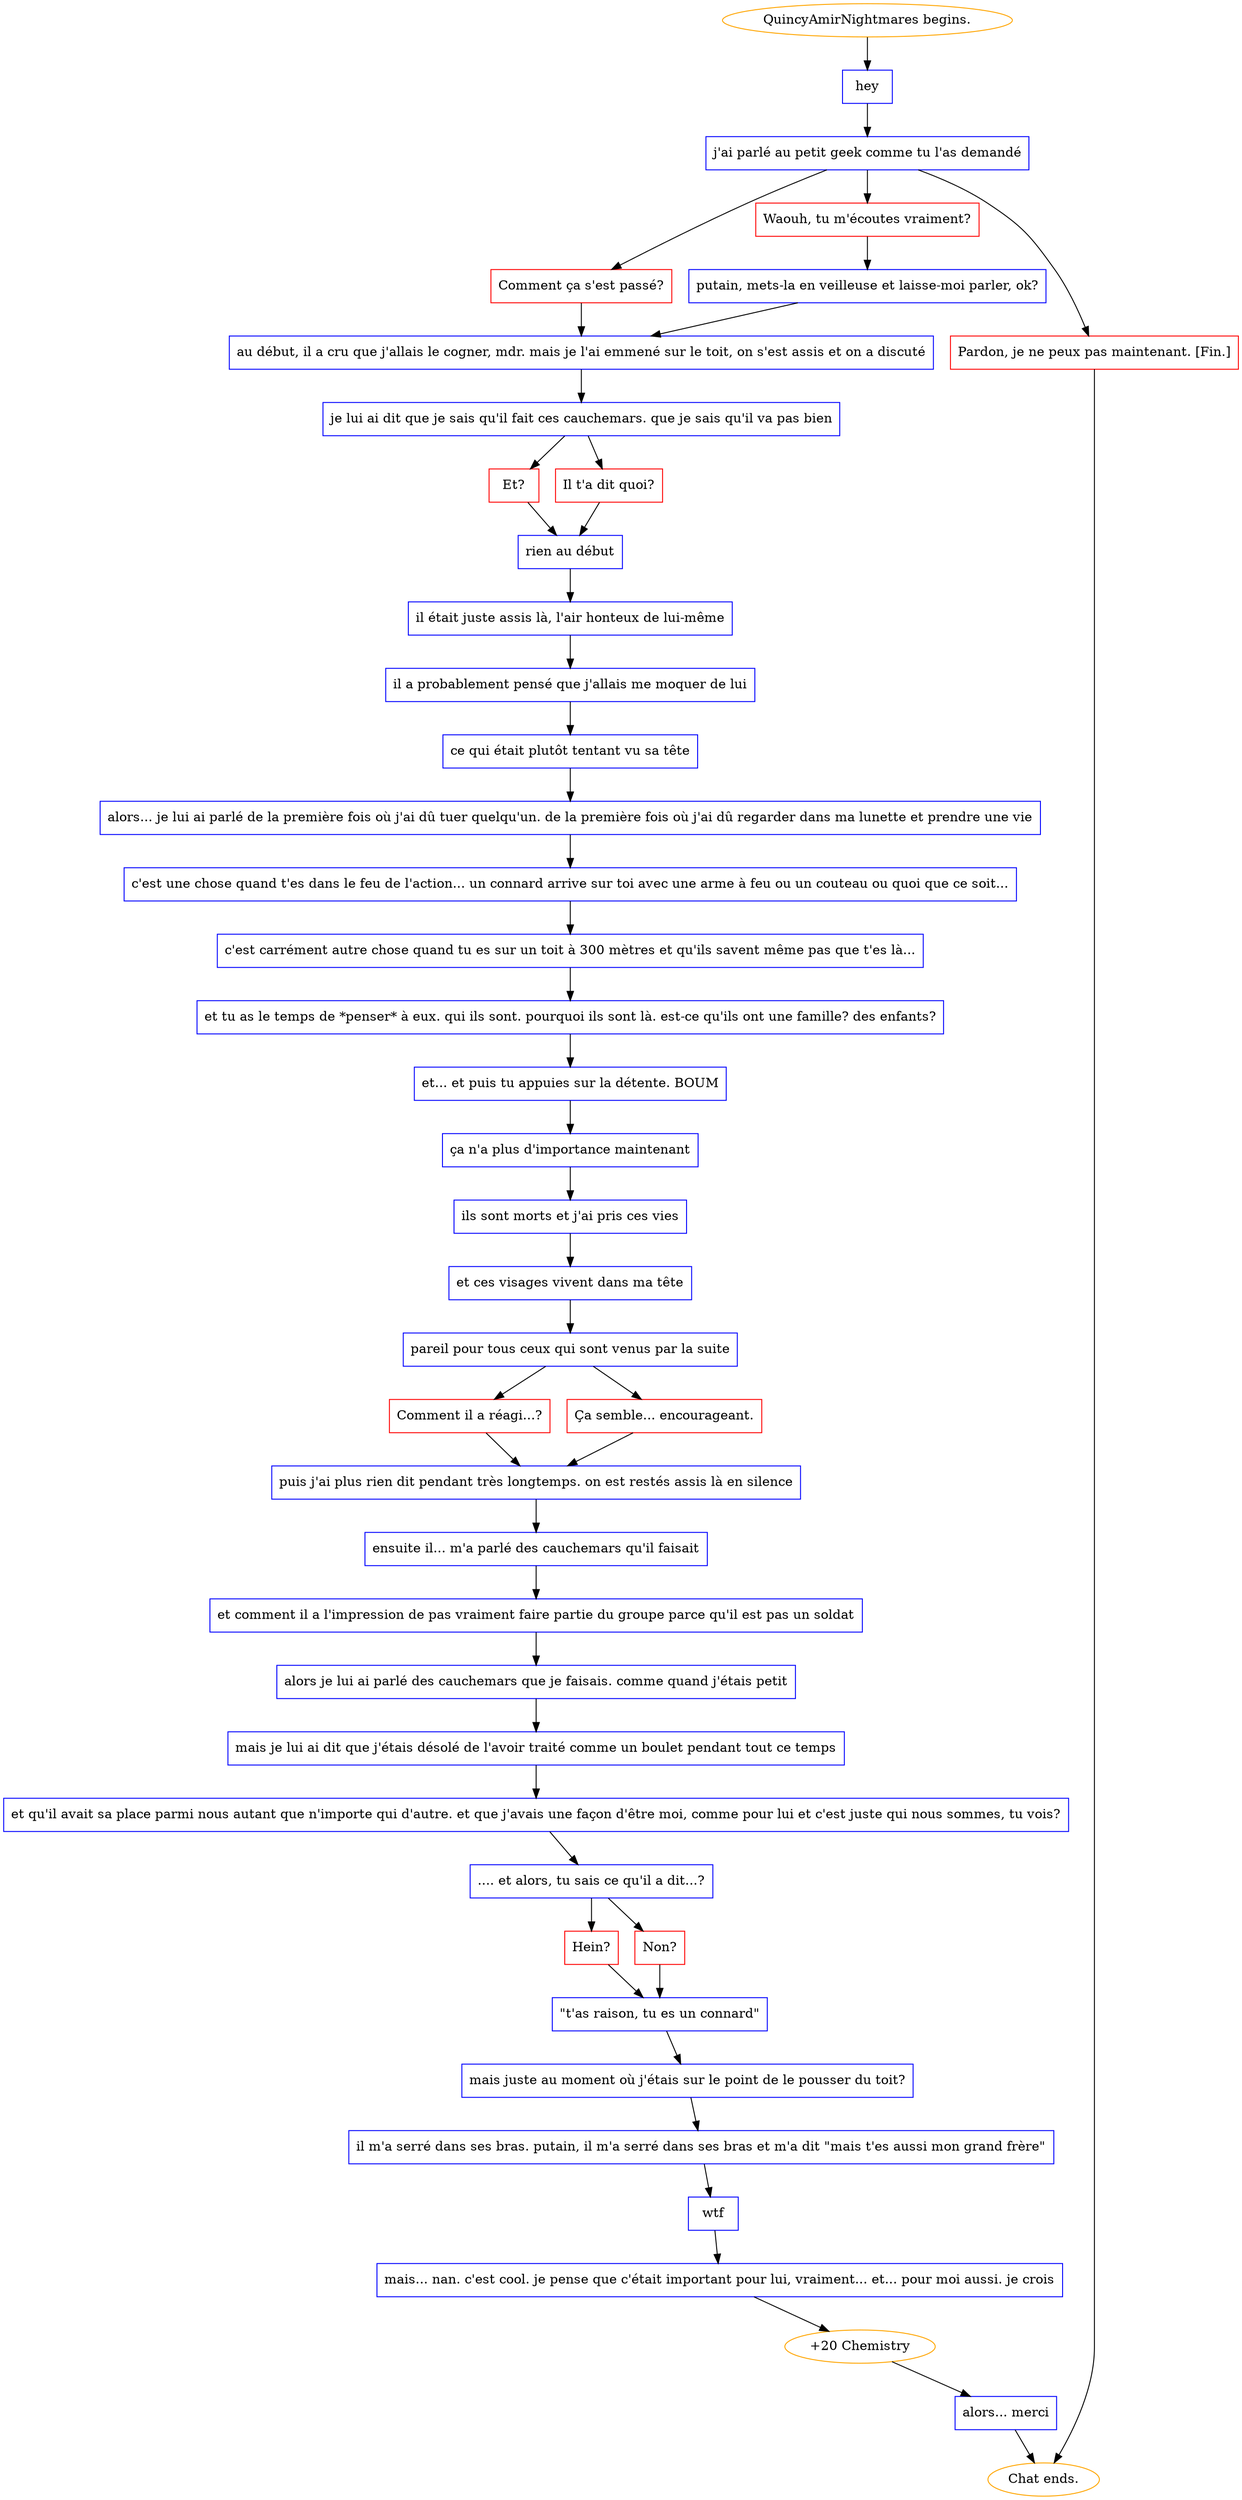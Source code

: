 digraph {
	"QuincyAmirNightmares begins." [color=orange];
		"QuincyAmirNightmares begins." -> j2839042985;
	j2839042985 [label="hey",shape=box,color=blue];
		j2839042985 -> j447286501;
	j447286501 [label="j'ai parlé au petit geek comme tu l'as demandé",shape=box,color=blue];
		j447286501 -> j3996123069;
		j447286501 -> j1605429016;
		j447286501 -> j2436468997;
	j3996123069 [label="Comment ça s'est passé?",shape=box,color=red];
		j3996123069 -> j4048795175;
	j1605429016 [label="Waouh, tu m'écoutes vraiment?",shape=box,color=red];
		j1605429016 -> j2789872547;
	j2436468997 [label="Pardon, je ne peux pas maintenant. [Fin.]",shape=box,color=red];
		j2436468997 -> "Chat ends.";
	j4048795175 [label="au début, il a cru que j'allais le cogner, mdr. mais je l'ai emmené sur le toit, on s'est assis et on a discuté",shape=box,color=blue];
		j4048795175 -> j3320112224;
	j2789872547 [label="putain, mets-la en veilleuse et laisse-moi parler, ok?",shape=box,color=blue];
		j2789872547 -> j4048795175;
	"Chat ends." [color=orange];
	j3320112224 [label="je lui ai dit que je sais qu'il fait ces cauchemars. que je sais qu'il va pas bien",shape=box,color=blue];
		j3320112224 -> j846970076;
		j3320112224 -> j3144562922;
	j846970076 [label="Et?",shape=box,color=red];
		j846970076 -> j2546411199;
	j3144562922 [label="Il t'a dit quoi?",shape=box,color=red];
		j3144562922 -> j2546411199;
	j2546411199 [label="rien au début",shape=box,color=blue];
		j2546411199 -> j1551594929;
	j1551594929 [label="il était juste assis là, l'air honteux de lui-même",shape=box,color=blue];
		j1551594929 -> j1250468409;
	j1250468409 [label="il a probablement pensé que j'allais me moquer de lui",shape=box,color=blue];
		j1250468409 -> j3583728107;
	j3583728107 [label="ce qui était plutôt tentant vu sa tête",shape=box,color=blue];
		j3583728107 -> j4268155130;
	j4268155130 [label="alors... je lui ai parlé de la première fois où j'ai dû tuer quelqu'un. de la première fois où j'ai dû regarder dans ma lunette et prendre une vie",shape=box,color=blue];
		j4268155130 -> j3634608904;
	j3634608904 [label="c'est une chose quand t'es dans le feu de l'action... un connard arrive sur toi avec une arme à feu ou un couteau ou quoi que ce soit...",shape=box,color=blue];
		j3634608904 -> j3955408536;
	j3955408536 [label="c'est carrément autre chose quand tu es sur un toit à 300 mètres et qu'ils savent même pas que t'es là...",shape=box,color=blue];
		j3955408536 -> j1027737051;
	j1027737051 [label="et tu as le temps de *penser* à eux. qui ils sont. pourquoi ils sont là. est-ce qu'ils ont une famille? des enfants?",shape=box,color=blue];
		j1027737051 -> j2417597139;
	j2417597139 [label="et... et puis tu appuies sur la détente. BOUM",shape=box,color=blue];
		j2417597139 -> j3152618468;
	j3152618468 [label="ça n'a plus d'importance maintenant",shape=box,color=blue];
		j3152618468 -> j4154075080;
	j4154075080 [label="ils sont morts et j'ai pris ces vies",shape=box,color=blue];
		j4154075080 -> j4092859215;
	j4092859215 [label="et ces visages vivent dans ma tête",shape=box,color=blue];
		j4092859215 -> j1762513937;
	j1762513937 [label="pareil pour tous ceux qui sont venus par la suite",shape=box,color=blue];
		j1762513937 -> j4141139148;
		j1762513937 -> j2600995749;
	j4141139148 [label="Comment il a réagi...?",shape=box,color=red];
		j4141139148 -> j2848886933;
	j2600995749 [label="Ça semble... encourageant.",shape=box,color=red];
		j2600995749 -> j2848886933;
	j2848886933 [label="puis j'ai plus rien dit pendant très longtemps. on est restés assis là en silence",shape=box,color=blue];
		j2848886933 -> j541363259;
	j541363259 [label="ensuite il... m'a parlé des cauchemars qu'il faisait",shape=box,color=blue];
		j541363259 -> j1960529845;
	j1960529845 [label="et comment il a l'impression de pas vraiment faire partie du groupe parce qu'il est pas un soldat",shape=box,color=blue];
		j1960529845 -> j2248025805;
	j2248025805 [label="alors je lui ai parlé des cauchemars que je faisais. comme quand j'étais petit",shape=box,color=blue];
		j2248025805 -> j3182125987;
	j3182125987 [label="mais je lui ai dit que j'étais désolé de l'avoir traité comme un boulet pendant tout ce temps",shape=box,color=blue];
		j3182125987 -> j3072404568;
	j3072404568 [label="et qu'il avait sa place parmi nous autant que n'importe qui d'autre. et que j'avais une façon d'être moi, comme pour lui et c'est juste qui nous sommes, tu vois?",shape=box,color=blue];
		j3072404568 -> j328293387;
	j328293387 [label=".... et alors, tu sais ce qu'il a dit...?",shape=box,color=blue];
		j328293387 -> j2956654505;
		j328293387 -> j1780006980;
	j2956654505 [label="Hein?",shape=box,color=red];
		j2956654505 -> j1087525749;
	j1780006980 [label="Non?",shape=box,color=red];
		j1780006980 -> j1087525749;
	j1087525749 [label="\"t'as raison, tu es un connard\"",shape=box,color=blue];
		j1087525749 -> j1153663913;
	j1153663913 [label="mais juste au moment où j'étais sur le point de le pousser du toit?",shape=box,color=blue];
		j1153663913 -> j3368321160;
	j3368321160 [label="il m'a serré dans ses bras. putain, il m'a serré dans ses bras et m'a dit \"mais t'es aussi mon grand frère\"",shape=box,color=blue];
		j3368321160 -> j1648449356;
	j1648449356 [label="wtf",shape=box,color=blue];
		j1648449356 -> j4135415021;
	j4135415021 [label="mais... nan. c'est cool. je pense que c'était important pour lui, vraiment... et... pour moi aussi. je crois",shape=box,color=blue];
		j4135415021 -> j64568875;
	j64568875 [label="+20 Chemistry",color=orange];
		j64568875 -> j31805151;
	j31805151 [label="alors... merci",shape=box,color=blue];
		j31805151 -> "Chat ends.";
}